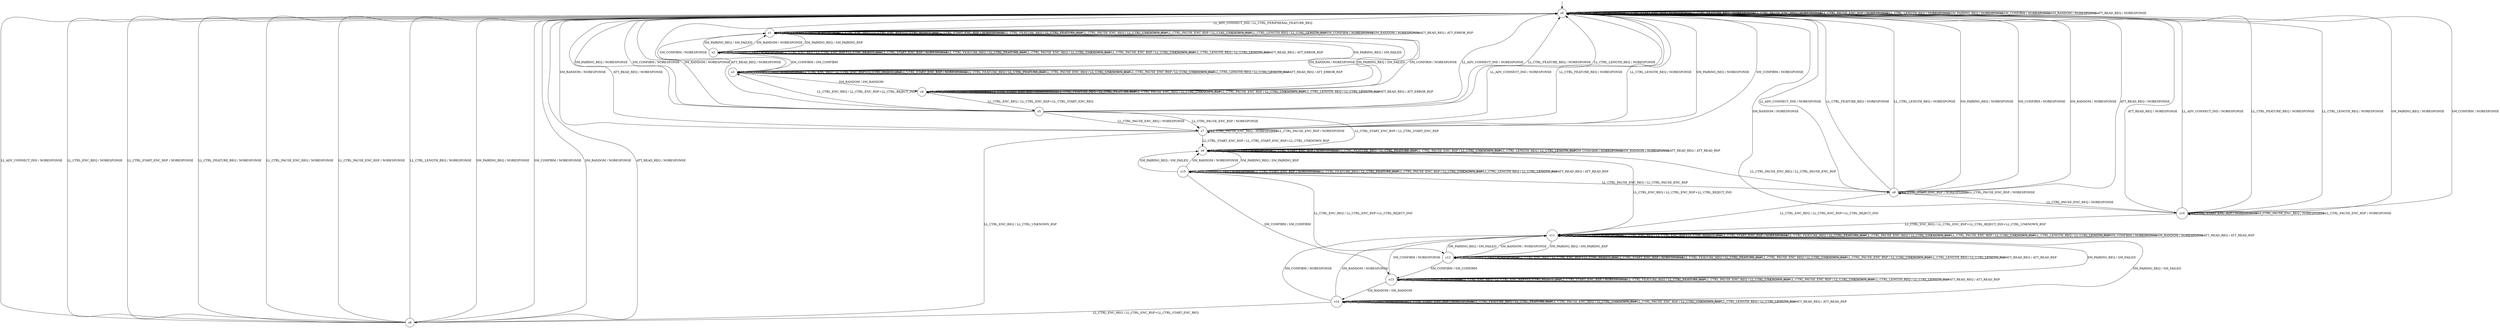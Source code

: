 digraph g {

	s0 [shape="circle" label="s0"];
	s1 [shape="circle" label="s1"];
	s2 [shape="circle" label="s2"];
	s3 [shape="circle" label="s3"];
	s4 [shape="circle" label="s4"];
	s5 [shape="circle" label="s5"];
	s6 [shape="circle" label="s6"];
	s7 [shape="circle" label="s7"];
	s8 [shape="circle" label="s8"];
	s9 [shape="circle" label="s9"];
	s10 [shape="circle" label="s10"];
	s11 [shape="circle" label="s11"];
	s12 [shape="circle" label="s12"];
	s13 [shape="circle" label="s13"];
	s14 [shape="circle" label="s14"];
	s15 [shape="circle" label="s15"];
	s0 -> s1 [label="LL_ADV_CONNECT_IND / LL_CTRL_PERIPHERAL_FEATURE_REQ"];
	s0 -> s0 [label="LL_CTRL_ENC_REQ / NORESPONSE"];
	s0 -> s0 [label="LL_CTRL_START_ENC_RSP / NORESPONSE"];
	s0 -> s0 [label="LL_CTRL_FEATURE_REQ / NORESPONSE"];
	s0 -> s0 [label="LL_CTRL_PAUSE_ENC_REQ / NORESPONSE"];
	s0 -> s0 [label="LL_CTRL_PAUSE_ENC_RSP / NORESPONSE"];
	s0 -> s0 [label="LL_CTRL_LENGTH_REQ / NORESPONSE"];
	s0 -> s0 [label="SM_PAIRING_REQ / NORESPONSE"];
	s0 -> s0 [label="SM_CONFIRM / NORESPONSE"];
	s0 -> s0 [label="SM_RANDOM / NORESPONSE"];
	s0 -> s0 [label="ATT_READ_REQ / NORESPONSE"];
	s1 -> s1 [label="LL_ADV_CONNECT_IND / NORESPONSE"];
	s1 -> s1 [label="LL_CTRL_ENC_REQ / LL_CTRL_ENC_RSP+LL_CTRL_REJECT_IND"];
	s1 -> s1 [label="LL_CTRL_START_ENC_RSP / NORESPONSE"];
	s1 -> s1 [label="LL_CTRL_FEATURE_REQ / LL_CTRL_FEATURE_RSP"];
	s1 -> s1 [label="LL_CTRL_PAUSE_ENC_REQ / LL_CTRL_UNKNOWN_RSP"];
	s1 -> s1 [label="LL_CTRL_PAUSE_ENC_RSP / LL_CTRL_UNKNOWN_RSP"];
	s1 -> s1 [label="LL_CTRL_LENGTH_REQ / LL_CTRL_LENGTH_RSP"];
	s1 -> s2 [label="SM_PAIRING_REQ / SM_PAIRING_RSP"];
	s1 -> s1 [label="SM_CONFIRM / NORESPONSE"];
	s1 -> s1 [label="SM_RANDOM / NORESPONSE"];
	s1 -> s1 [label="ATT_READ_REQ / ATT_ERROR_RSP"];
	s2 -> s2 [label="LL_ADV_CONNECT_IND / NORESPONSE"];
	s2 -> s2 [label="LL_CTRL_ENC_REQ / LL_CTRL_ENC_RSP+LL_CTRL_REJECT_IND"];
	s2 -> s2 [label="LL_CTRL_START_ENC_RSP / NORESPONSE"];
	s2 -> s2 [label="LL_CTRL_FEATURE_REQ / LL_CTRL_FEATURE_RSP"];
	s2 -> s2 [label="LL_CTRL_PAUSE_ENC_REQ / LL_CTRL_UNKNOWN_RSP"];
	s2 -> s2 [label="LL_CTRL_PAUSE_ENC_RSP / LL_CTRL_UNKNOWN_RSP"];
	s2 -> s2 [label="LL_CTRL_LENGTH_REQ / LL_CTRL_LENGTH_RSP"];
	s2 -> s1 [label="SM_PAIRING_REQ / SM_FAILED"];
	s2 -> s3 [label="SM_CONFIRM / SM_CONFIRM"];
	s2 -> s1 [label="SM_RANDOM / NORESPONSE"];
	s2 -> s2 [label="ATT_READ_REQ / ATT_ERROR_RSP"];
	s3 -> s3 [label="LL_ADV_CONNECT_IND / NORESPONSE"];
	s3 -> s3 [label="LL_CTRL_ENC_REQ / LL_CTRL_ENC_RSP+LL_CTRL_REJECT_IND"];
	s3 -> s3 [label="LL_CTRL_START_ENC_RSP / NORESPONSE"];
	s3 -> s3 [label="LL_CTRL_FEATURE_REQ / LL_CTRL_FEATURE_RSP"];
	s3 -> s3 [label="LL_CTRL_PAUSE_ENC_REQ / LL_CTRL_UNKNOWN_RSP"];
	s3 -> s3 [label="LL_CTRL_PAUSE_ENC_RSP / LL_CTRL_UNKNOWN_RSP"];
	s3 -> s3 [label="LL_CTRL_LENGTH_REQ / LL_CTRL_LENGTH_RSP"];
	s3 -> s1 [label="SM_PAIRING_REQ / SM_FAILED"];
	s3 -> s1 [label="SM_CONFIRM / NORESPONSE"];
	s3 -> s4 [label="SM_RANDOM / SM_RANDOM"];
	s3 -> s3 [label="ATT_READ_REQ / ATT_ERROR_RSP"];
	s4 -> s4 [label="LL_ADV_CONNECT_IND / NORESPONSE"];
	s4 -> s5 [label="LL_CTRL_ENC_REQ / LL_CTRL_ENC_RSP+LL_CTRL_START_ENC_REQ"];
	s4 -> s4 [label="LL_CTRL_START_ENC_RSP / NORESPONSE"];
	s4 -> s4 [label="LL_CTRL_FEATURE_REQ / LL_CTRL_FEATURE_RSP"];
	s4 -> s4 [label="LL_CTRL_PAUSE_ENC_REQ / LL_CTRL_UNKNOWN_RSP"];
	s4 -> s4 [label="LL_CTRL_PAUSE_ENC_RSP / LL_CTRL_UNKNOWN_RSP"];
	s4 -> s4 [label="LL_CTRL_LENGTH_REQ / LL_CTRL_LENGTH_RSP"];
	s4 -> s1 [label="SM_PAIRING_REQ / SM_FAILED"];
	s4 -> s1 [label="SM_CONFIRM / NORESPONSE"];
	s4 -> s1 [label="SM_RANDOM / NORESPONSE"];
	s4 -> s4 [label="ATT_READ_REQ / ATT_ERROR_RSP"];
	s5 -> s0 [label="LL_ADV_CONNECT_IND / NORESPONSE"];
	s5 -> s3 [label="LL_CTRL_ENC_REQ / LL_CTRL_ENC_RSP+LL_CTRL_REJECT_IND"];
	s5 -> s6 [label="LL_CTRL_START_ENC_RSP / LL_CTRL_START_ENC_RSP"];
	s5 -> s0 [label="LL_CTRL_FEATURE_REQ / NORESPONSE"];
	s5 -> s7 [label="LL_CTRL_PAUSE_ENC_REQ / NORESPONSE"];
	s5 -> s7 [label="LL_CTRL_PAUSE_ENC_RSP / NORESPONSE"];
	s5 -> s0 [label="LL_CTRL_LENGTH_REQ / NORESPONSE"];
	s5 -> s0 [label="SM_PAIRING_REQ / NORESPONSE"];
	s5 -> s0 [label="SM_CONFIRM / NORESPONSE"];
	s5 -> s0 [label="SM_RANDOM / NORESPONSE"];
	s5 -> s0 [label="ATT_READ_REQ / NORESPONSE"];
	s6 -> s6 [label="LL_ADV_CONNECT_IND / NORESPONSE"];
	s6 -> s11 [label="LL_CTRL_ENC_REQ / LL_CTRL_ENC_RSP+LL_CTRL_REJECT_IND"];
	s6 -> s6 [label="LL_CTRL_START_ENC_RSP / NORESPONSE"];
	s6 -> s6 [label="LL_CTRL_FEATURE_REQ / LL_CTRL_FEATURE_RSP"];
	s6 -> s9 [label="LL_CTRL_PAUSE_ENC_REQ / LL_CTRL_PAUSE_ENC_RSP"];
	s6 -> s6 [label="LL_CTRL_PAUSE_ENC_RSP / LL_CTRL_UNKNOWN_RSP"];
	s6 -> s6 [label="LL_CTRL_LENGTH_REQ / LL_CTRL_LENGTH_RSP"];
	s6 -> s15 [label="SM_PAIRING_REQ / SM_PAIRING_RSP"];
	s6 -> s6 [label="SM_CONFIRM / NORESPONSE"];
	s6 -> s6 [label="SM_RANDOM / NORESPONSE"];
	s6 -> s6 [label="ATT_READ_REQ / ATT_READ_RSP"];
	s7 -> s0 [label="LL_ADV_CONNECT_IND / NORESPONSE"];
	s7 -> s8 [label="LL_CTRL_ENC_REQ / LL_CTRL_UNKNOWN_RSP"];
	s7 -> s6 [label="LL_CTRL_START_ENC_RSP / LL_CTRL_START_ENC_RSP+LL_CTRL_UNKNOWN_RSP"];
	s7 -> s0 [label="LL_CTRL_FEATURE_REQ / NORESPONSE"];
	s7 -> s7 [label="LL_CTRL_PAUSE_ENC_REQ / NORESPONSE"];
	s7 -> s7 [label="LL_CTRL_PAUSE_ENC_RSP / NORESPONSE"];
	s7 -> s0 [label="LL_CTRL_LENGTH_REQ / NORESPONSE"];
	s7 -> s0 [label="SM_PAIRING_REQ / NORESPONSE"];
	s7 -> s0 [label="SM_CONFIRM / NORESPONSE"];
	s7 -> s0 [label="SM_RANDOM / NORESPONSE"];
	s7 -> s0 [label="ATT_READ_REQ / NORESPONSE"];
	s8 -> s0 [label="LL_ADV_CONNECT_IND / NORESPONSE"];
	s8 -> s0 [label="LL_CTRL_ENC_REQ / NORESPONSE"];
	s8 -> s0 [label="LL_CTRL_START_ENC_RSP / NORESPONSE"];
	s8 -> s0 [label="LL_CTRL_FEATURE_REQ / NORESPONSE"];
	s8 -> s0 [label="LL_CTRL_PAUSE_ENC_REQ / NORESPONSE"];
	s8 -> s0 [label="LL_CTRL_PAUSE_ENC_RSP / NORESPONSE"];
	s8 -> s0 [label="LL_CTRL_LENGTH_REQ / NORESPONSE"];
	s8 -> s0 [label="SM_PAIRING_REQ / NORESPONSE"];
	s8 -> s0 [label="SM_CONFIRM / NORESPONSE"];
	s8 -> s0 [label="SM_RANDOM / NORESPONSE"];
	s8 -> s0 [label="ATT_READ_REQ / NORESPONSE"];
	s9 -> s0 [label="LL_ADV_CONNECT_IND / NORESPONSE"];
	s9 -> s11 [label="LL_CTRL_ENC_REQ / LL_CTRL_ENC_RSP+LL_CTRL_REJECT_IND"];
	s9 -> s9 [label="LL_CTRL_START_ENC_RSP / NORESPONSE"];
	s9 -> s0 [label="LL_CTRL_FEATURE_REQ / NORESPONSE"];
	s9 -> s10 [label="LL_CTRL_PAUSE_ENC_REQ / NORESPONSE"];
	s9 -> s9 [label="LL_CTRL_PAUSE_ENC_RSP / NORESPONSE"];
	s9 -> s0 [label="LL_CTRL_LENGTH_REQ / NORESPONSE"];
	s9 -> s0 [label="SM_PAIRING_REQ / NORESPONSE"];
	s9 -> s0 [label="SM_CONFIRM / NORESPONSE"];
	s9 -> s0 [label="SM_RANDOM / NORESPONSE"];
	s9 -> s0 [label="ATT_READ_REQ / NORESPONSE"];
	s10 -> s0 [label="LL_ADV_CONNECT_IND / NORESPONSE"];
	s10 -> s11 [label="LL_CTRL_ENC_REQ / LL_CTRL_ENC_RSP+LL_CTRL_REJECT_IND+LL_CTRL_UNKNOWN_RSP"];
	s10 -> s10 [label="LL_CTRL_START_ENC_RSP / NORESPONSE"];
	s10 -> s0 [label="LL_CTRL_FEATURE_REQ / NORESPONSE"];
	s10 -> s10 [label="LL_CTRL_PAUSE_ENC_REQ / NORESPONSE"];
	s10 -> s10 [label="LL_CTRL_PAUSE_ENC_RSP / NORESPONSE"];
	s10 -> s0 [label="LL_CTRL_LENGTH_REQ / NORESPONSE"];
	s10 -> s0 [label="SM_PAIRING_REQ / NORESPONSE"];
	s10 -> s0 [label="SM_CONFIRM / NORESPONSE"];
	s10 -> s0 [label="SM_RANDOM / NORESPONSE"];
	s10 -> s0 [label="ATT_READ_REQ / NORESPONSE"];
	s11 -> s11 [label="LL_ADV_CONNECT_IND / NORESPONSE"];
	s11 -> s11 [label="LL_CTRL_ENC_REQ / LL_CTRL_ENC_RSP+LL_CTRL_REJECT_IND"];
	s11 -> s11 [label="LL_CTRL_START_ENC_RSP / NORESPONSE"];
	s11 -> s11 [label="LL_CTRL_FEATURE_REQ / LL_CTRL_FEATURE_RSP"];
	s11 -> s11 [label="LL_CTRL_PAUSE_ENC_REQ / LL_CTRL_UNKNOWN_RSP"];
	s11 -> s11 [label="LL_CTRL_PAUSE_ENC_RSP / LL_CTRL_UNKNOWN_RSP"];
	s11 -> s11 [label="LL_CTRL_LENGTH_REQ / LL_CTRL_LENGTH_RSP"];
	s11 -> s12 [label="SM_PAIRING_REQ / SM_PAIRING_RSP"];
	s11 -> s11 [label="SM_CONFIRM / NORESPONSE"];
	s11 -> s11 [label="SM_RANDOM / NORESPONSE"];
	s11 -> s11 [label="ATT_READ_REQ / ATT_READ_RSP"];
	s12 -> s12 [label="LL_ADV_CONNECT_IND / NORESPONSE"];
	s12 -> s12 [label="LL_CTRL_ENC_REQ / LL_CTRL_ENC_RSP+LL_CTRL_REJECT_IND"];
	s12 -> s12 [label="LL_CTRL_START_ENC_RSP / NORESPONSE"];
	s12 -> s12 [label="LL_CTRL_FEATURE_REQ / LL_CTRL_FEATURE_RSP"];
	s12 -> s12 [label="LL_CTRL_PAUSE_ENC_REQ / LL_CTRL_UNKNOWN_RSP"];
	s12 -> s12 [label="LL_CTRL_PAUSE_ENC_RSP / LL_CTRL_UNKNOWN_RSP"];
	s12 -> s12 [label="LL_CTRL_LENGTH_REQ / LL_CTRL_LENGTH_RSP"];
	s12 -> s11 [label="SM_PAIRING_REQ / SM_FAILED"];
	s12 -> s13 [label="SM_CONFIRM / SM_CONFIRM"];
	s12 -> s11 [label="SM_RANDOM / NORESPONSE"];
	s12 -> s12 [label="ATT_READ_REQ / ATT_READ_RSP"];
	s13 -> s13 [label="LL_ADV_CONNECT_IND / NORESPONSE"];
	s13 -> s13 [label="LL_CTRL_ENC_REQ / LL_CTRL_ENC_RSP+LL_CTRL_REJECT_IND"];
	s13 -> s13 [label="LL_CTRL_START_ENC_RSP / NORESPONSE"];
	s13 -> s13 [label="LL_CTRL_FEATURE_REQ / LL_CTRL_FEATURE_RSP"];
	s13 -> s13 [label="LL_CTRL_PAUSE_ENC_REQ / LL_CTRL_UNKNOWN_RSP"];
	s13 -> s13 [label="LL_CTRL_PAUSE_ENC_RSP / LL_CTRL_UNKNOWN_RSP"];
	s13 -> s13 [label="LL_CTRL_LENGTH_REQ / LL_CTRL_LENGTH_RSP"];
	s13 -> s11 [label="SM_PAIRING_REQ / SM_FAILED"];
	s13 -> s11 [label="SM_CONFIRM / NORESPONSE"];
	s13 -> s14 [label="SM_RANDOM / SM_RANDOM"];
	s13 -> s13 [label="ATT_READ_REQ / ATT_READ_RSP"];
	s14 -> s14 [label="LL_ADV_CONNECT_IND / NORESPONSE"];
	s14 -> s8 [label="LL_CTRL_ENC_REQ / LL_CTRL_ENC_RSP+LL_CTRL_START_ENC_REQ"];
	s14 -> s14 [label="LL_CTRL_START_ENC_RSP / NORESPONSE"];
	s14 -> s14 [label="LL_CTRL_FEATURE_REQ / LL_CTRL_FEATURE_RSP"];
	s14 -> s14 [label="LL_CTRL_PAUSE_ENC_REQ / LL_CTRL_UNKNOWN_RSP"];
	s14 -> s14 [label="LL_CTRL_PAUSE_ENC_RSP / LL_CTRL_UNKNOWN_RSP"];
	s14 -> s14 [label="LL_CTRL_LENGTH_REQ / LL_CTRL_LENGTH_RSP"];
	s14 -> s11 [label="SM_PAIRING_REQ / SM_FAILED"];
	s14 -> s11 [label="SM_CONFIRM / NORESPONSE"];
	s14 -> s11 [label="SM_RANDOM / NORESPONSE"];
	s14 -> s14 [label="ATT_READ_REQ / ATT_READ_RSP"];
	s15 -> s15 [label="LL_ADV_CONNECT_IND / NORESPONSE"];
	s15 -> s12 [label="LL_CTRL_ENC_REQ / LL_CTRL_ENC_RSP+LL_CTRL_REJECT_IND"];
	s15 -> s15 [label="LL_CTRL_START_ENC_RSP / NORESPONSE"];
	s15 -> s15 [label="LL_CTRL_FEATURE_REQ / LL_CTRL_FEATURE_RSP"];
	s15 -> s9 [label="LL_CTRL_PAUSE_ENC_REQ / LL_CTRL_PAUSE_ENC_RSP"];
	s15 -> s15 [label="LL_CTRL_PAUSE_ENC_RSP / LL_CTRL_UNKNOWN_RSP"];
	s15 -> s15 [label="LL_CTRL_LENGTH_REQ / LL_CTRL_LENGTH_RSP"];
	s15 -> s6 [label="SM_PAIRING_REQ / SM_FAILED"];
	s15 -> s13 [label="SM_CONFIRM / SM_CONFIRM"];
	s15 -> s6 [label="SM_RANDOM / NORESPONSE"];
	s15 -> s15 [label="ATT_READ_REQ / ATT_READ_RSP"];

__start0 [label="" shape="none" width="0" height="0"];
__start0 -> s0;

}
